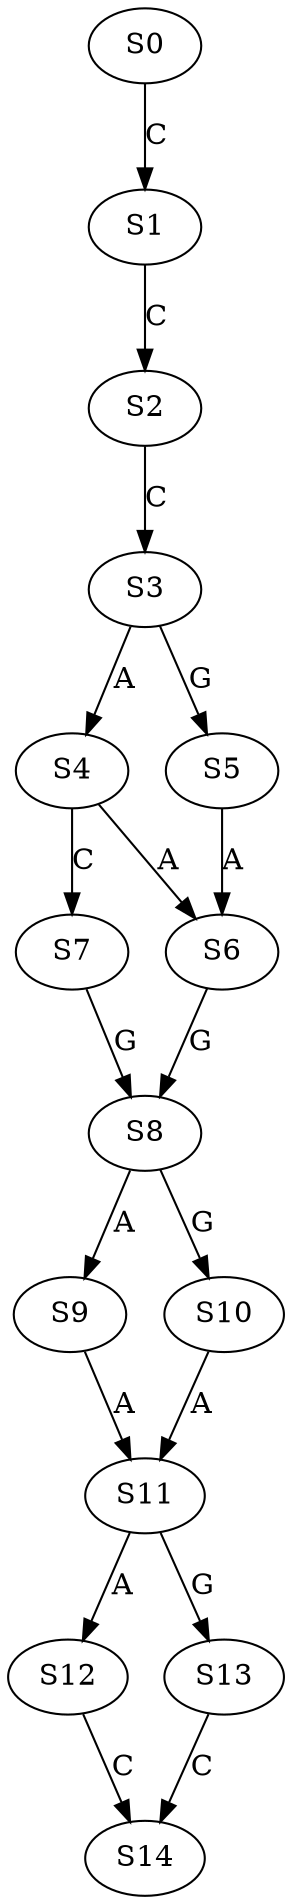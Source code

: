 strict digraph  {
	S0 -> S1 [ label = C ];
	S1 -> S2 [ label = C ];
	S2 -> S3 [ label = C ];
	S3 -> S4 [ label = A ];
	S3 -> S5 [ label = G ];
	S4 -> S6 [ label = A ];
	S4 -> S7 [ label = C ];
	S5 -> S6 [ label = A ];
	S6 -> S8 [ label = G ];
	S7 -> S8 [ label = G ];
	S8 -> S9 [ label = A ];
	S8 -> S10 [ label = G ];
	S9 -> S11 [ label = A ];
	S10 -> S11 [ label = A ];
	S11 -> S12 [ label = A ];
	S11 -> S13 [ label = G ];
	S12 -> S14 [ label = C ];
	S13 -> S14 [ label = C ];
}

